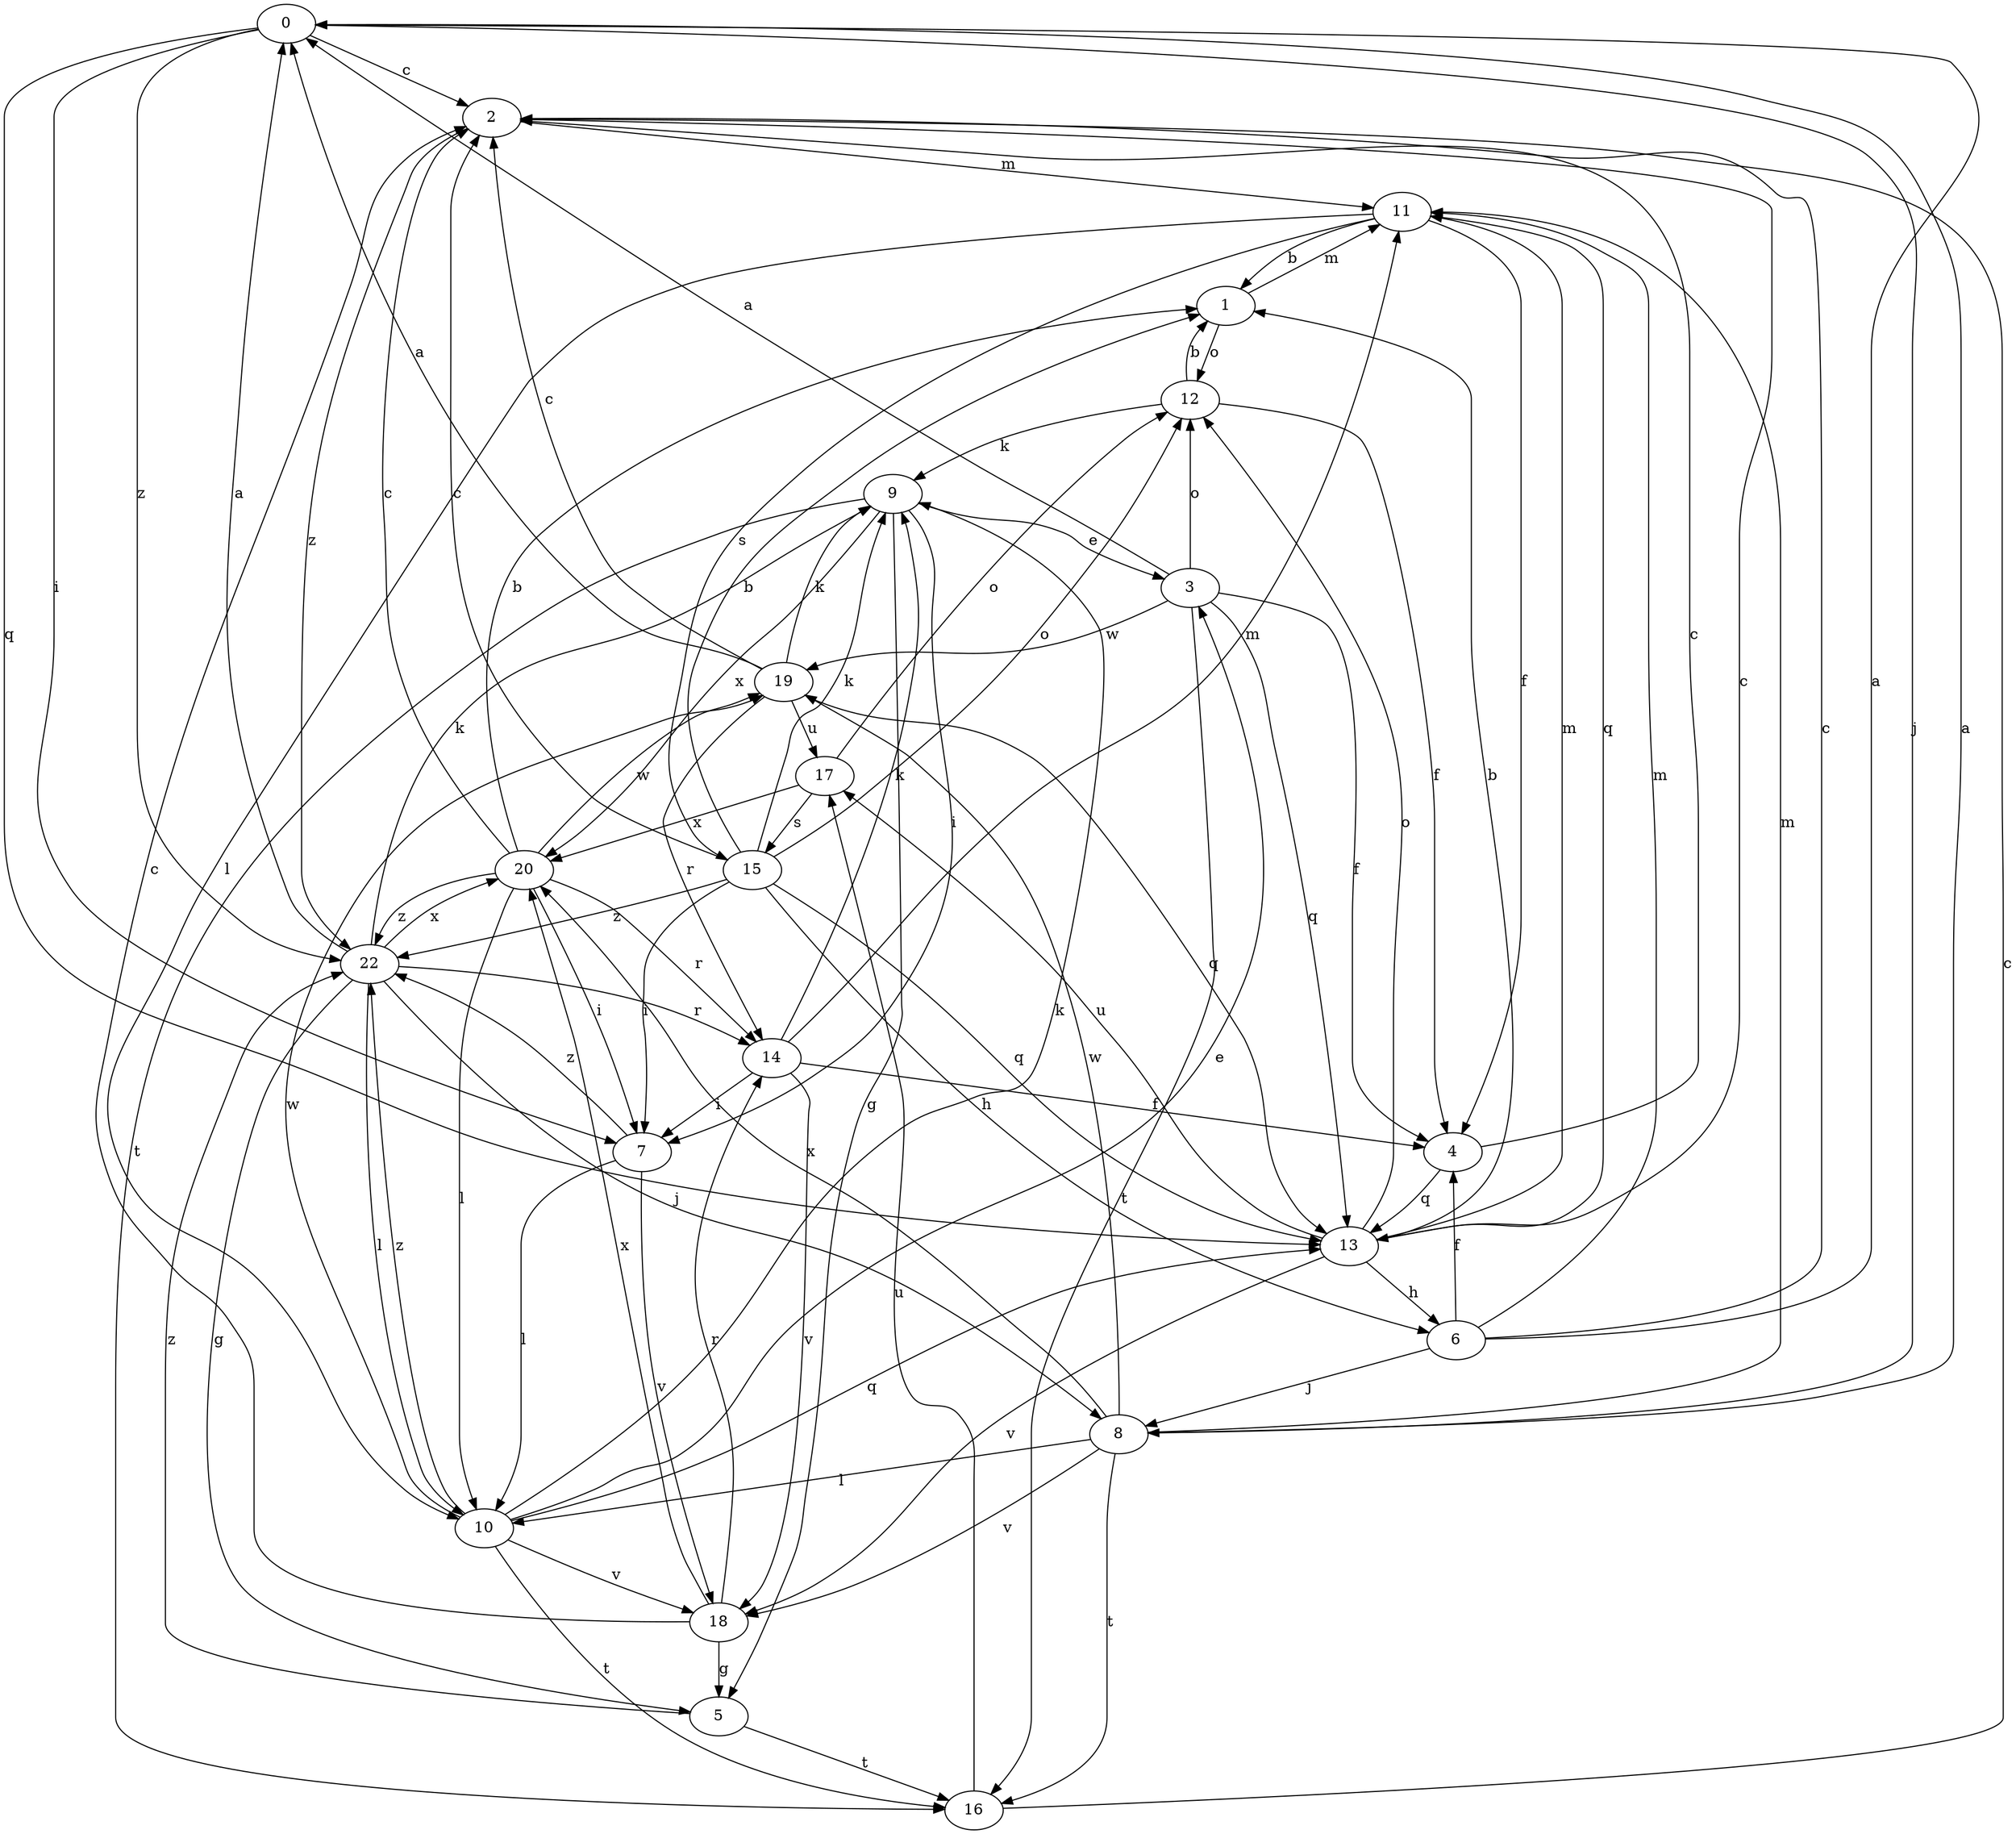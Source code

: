 strict digraph  {
0;
1;
2;
3;
4;
5;
6;
7;
8;
9;
10;
11;
12;
13;
14;
15;
16;
17;
18;
19;
20;
22;
0 -> 2  [label=c];
0 -> 7  [label=i];
0 -> 8  [label=j];
0 -> 13  [label=q];
0 -> 22  [label=z];
1 -> 11  [label=m];
1 -> 12  [label=o];
2 -> 11  [label=m];
2 -> 22  [label=z];
3 -> 0  [label=a];
3 -> 4  [label=f];
3 -> 12  [label=o];
3 -> 13  [label=q];
3 -> 16  [label=t];
3 -> 19  [label=w];
4 -> 2  [label=c];
4 -> 13  [label=q];
5 -> 16  [label=t];
5 -> 22  [label=z];
6 -> 0  [label=a];
6 -> 2  [label=c];
6 -> 4  [label=f];
6 -> 8  [label=j];
6 -> 11  [label=m];
7 -> 10  [label=l];
7 -> 18  [label=v];
7 -> 22  [label=z];
8 -> 0  [label=a];
8 -> 10  [label=l];
8 -> 11  [label=m];
8 -> 16  [label=t];
8 -> 18  [label=v];
8 -> 19  [label=w];
8 -> 20  [label=x];
9 -> 3  [label=e];
9 -> 5  [label=g];
9 -> 7  [label=i];
9 -> 16  [label=t];
9 -> 20  [label=x];
10 -> 3  [label=e];
10 -> 9  [label=k];
10 -> 13  [label=q];
10 -> 16  [label=t];
10 -> 18  [label=v];
10 -> 19  [label=w];
10 -> 22  [label=z];
11 -> 1  [label=b];
11 -> 4  [label=f];
11 -> 10  [label=l];
11 -> 13  [label=q];
11 -> 15  [label=s];
12 -> 1  [label=b];
12 -> 4  [label=f];
12 -> 9  [label=k];
13 -> 1  [label=b];
13 -> 2  [label=c];
13 -> 6  [label=h];
13 -> 11  [label=m];
13 -> 12  [label=o];
13 -> 17  [label=u];
13 -> 18  [label=v];
14 -> 4  [label=f];
14 -> 7  [label=i];
14 -> 9  [label=k];
14 -> 11  [label=m];
14 -> 18  [label=v];
15 -> 1  [label=b];
15 -> 2  [label=c];
15 -> 6  [label=h];
15 -> 7  [label=i];
15 -> 9  [label=k];
15 -> 12  [label=o];
15 -> 13  [label=q];
15 -> 22  [label=z];
16 -> 2  [label=c];
16 -> 17  [label=u];
17 -> 12  [label=o];
17 -> 15  [label=s];
17 -> 20  [label=x];
18 -> 2  [label=c];
18 -> 5  [label=g];
18 -> 14  [label=r];
18 -> 20  [label=x];
19 -> 0  [label=a];
19 -> 2  [label=c];
19 -> 9  [label=k];
19 -> 13  [label=q];
19 -> 14  [label=r];
19 -> 17  [label=u];
20 -> 1  [label=b];
20 -> 2  [label=c];
20 -> 7  [label=i];
20 -> 10  [label=l];
20 -> 14  [label=r];
20 -> 19  [label=w];
20 -> 22  [label=z];
22 -> 0  [label=a];
22 -> 5  [label=g];
22 -> 8  [label=j];
22 -> 9  [label=k];
22 -> 10  [label=l];
22 -> 14  [label=r];
22 -> 20  [label=x];
}
